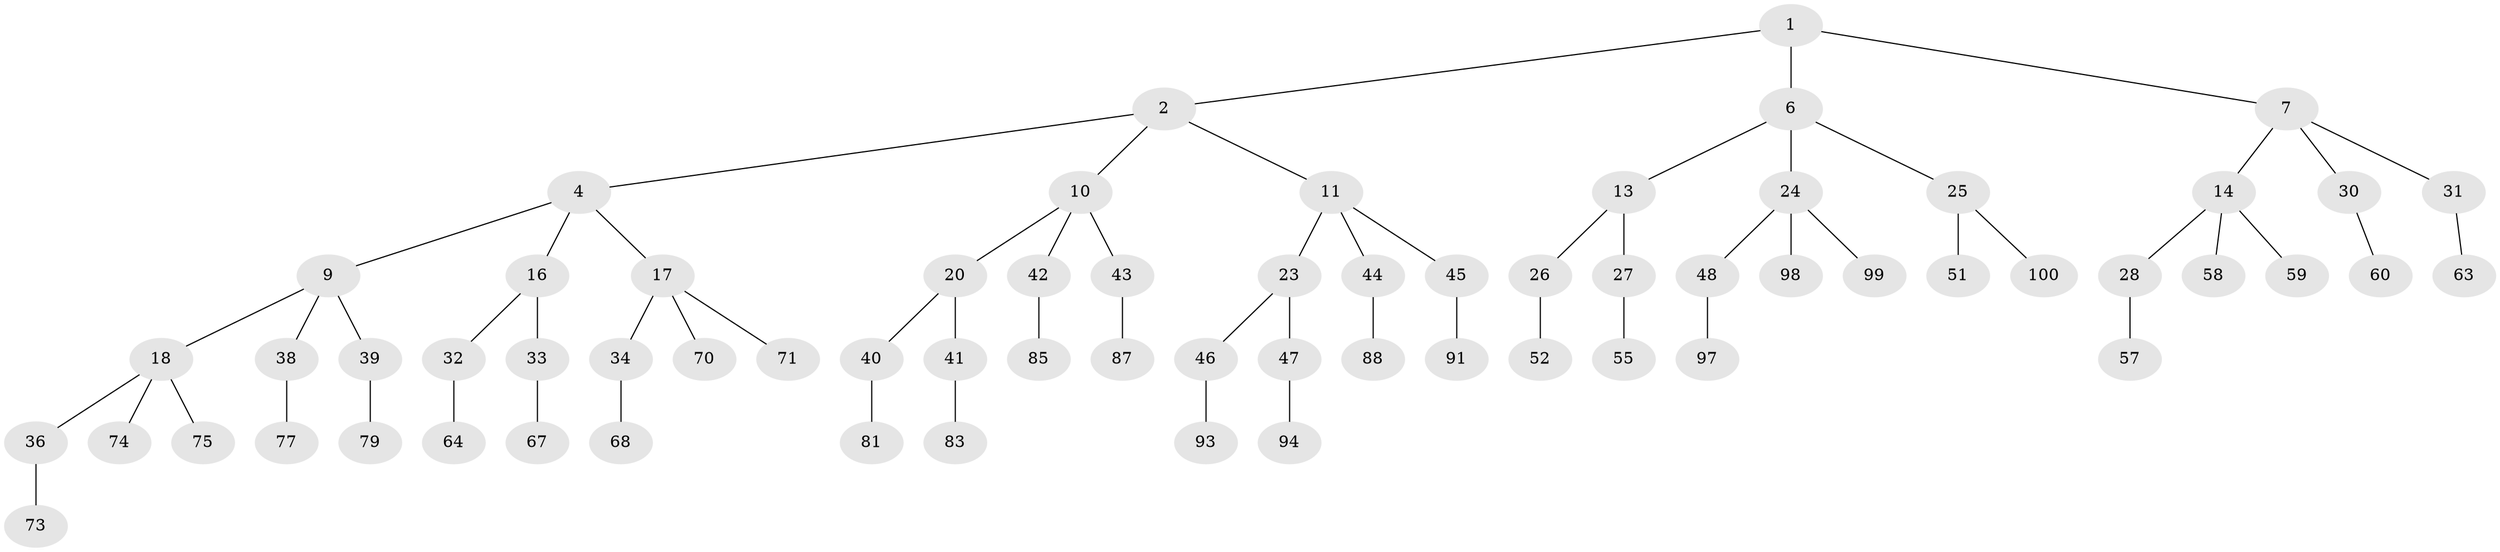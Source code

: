 // original degree distribution, {2: 0.02, 3: 0.48, 1: 0.5}
// Generated by graph-tools (version 1.1) at 2025/11/02/21/25 10:11:11]
// undirected, 67 vertices, 66 edges
graph export_dot {
graph [start="1"]
  node [color=gray90,style=filled];
  1 [super="+3"];
  2 [latent=1,super="+5"];
  4 [latent=0.5,super="+8"];
  6 [latent=0.5,super="+12"];
  7 [latent=0.5,super="+15"];
  9 [latent=0.333333,super="+19"];
  10 [latent=0.333333,super="+21"];
  11 [latent=0.333333,super="+22"];
  13 [latent=0.333333];
  14 [latent=0.333333,super="+29"];
  16 [latent=0.25];
  17 [latent=0.25,super="+35"];
  18 [latent=0.25,super="+37"];
  20 [latent=0.25];
  23 [latent=0.25];
  24 [latent=0.25,super="+49"];
  25 [latent=0.25,super="+50"];
  26 [latent=0.25,super="+53"];
  27 [latent=0.25,super="+54"];
  28 [latent=0.25,super="+56"];
  30 [latent=0.25,super="+61"];
  31 [latent=0.25,super="+62"];
  32 [latent=0.2,super="+65"];
  33 [latent=0.2,super="+66"];
  34 [latent=0.2,super="+69"];
  36 [latent=0.2,super="+72"];
  38 [latent=0.2,super="+76"];
  39 [latent=0.2,super="+78"];
  40 [latent=0.2,super="+80"];
  41 [latent=0.2,super="+82"];
  42 [latent=0.2,super="+84"];
  43 [latent=0.2,super="+86"];
  44 [latent=0.2,super="+89"];
  45 [latent=0.2,super="+90"];
  46 [latent=0.2,super="+92"];
  47 [latent=0.2,super="+95"];
  48 [latent=0.2,super="+96"];
  51 [latent=0.2];
  52 [latent=0.2];
  55 [latent=0.2];
  57 [latent=0.2];
  58 [latent=0.2];
  59 [latent=0.2];
  60 [latent=0.2];
  63 [latent=0.2];
  64 [latent=0.166667];
  67 [latent=0.166667];
  68 [latent=0.166667];
  70 [latent=0.166667];
  71 [latent=0.166667];
  73 [latent=0.166667];
  74 [latent=0.166667];
  75 [latent=0.166667];
  77 [latent=0.166667];
  79 [latent=0.166667];
  81 [latent=0.166667];
  83 [latent=0.166667];
  85 [latent=0.166667];
  87 [latent=0.166667];
  88 [latent=0.166667];
  91 [latent=0.166667];
  93 [latent=0.166667];
  94 [latent=0.166667];
  97 [latent=0.166667];
  98 [latent=0.166667];
  99 [latent=0.166667];
  100 [latent=0.166667];
  1 -- 2;
  1 -- 6;
  1 -- 7;
  2 -- 4;
  2 -- 11;
  2 -- 10;
  4 -- 9;
  4 -- 16;
  4 -- 17;
  6 -- 13;
  6 -- 24;
  6 -- 25;
  7 -- 14;
  7 -- 31;
  7 -- 30;
  9 -- 18;
  9 -- 38;
  9 -- 39;
  10 -- 20;
  10 -- 43;
  10 -- 42;
  11 -- 23;
  11 -- 44;
  11 -- 45;
  13 -- 26;
  13 -- 27;
  14 -- 28;
  14 -- 58;
  14 -- 59;
  16 -- 32;
  16 -- 33;
  17 -- 34;
  17 -- 70;
  17 -- 71;
  18 -- 36;
  18 -- 75;
  18 -- 74;
  20 -- 40;
  20 -- 41;
  23 -- 46;
  23 -- 47;
  24 -- 48;
  24 -- 98;
  24 -- 99;
  25 -- 51;
  25 -- 100;
  26 -- 52;
  27 -- 55;
  28 -- 57;
  30 -- 60;
  31 -- 63;
  32 -- 64;
  33 -- 67;
  34 -- 68;
  36 -- 73;
  38 -- 77;
  39 -- 79;
  40 -- 81;
  41 -- 83;
  42 -- 85;
  43 -- 87;
  44 -- 88;
  45 -- 91;
  46 -- 93;
  47 -- 94;
  48 -- 97;
}
